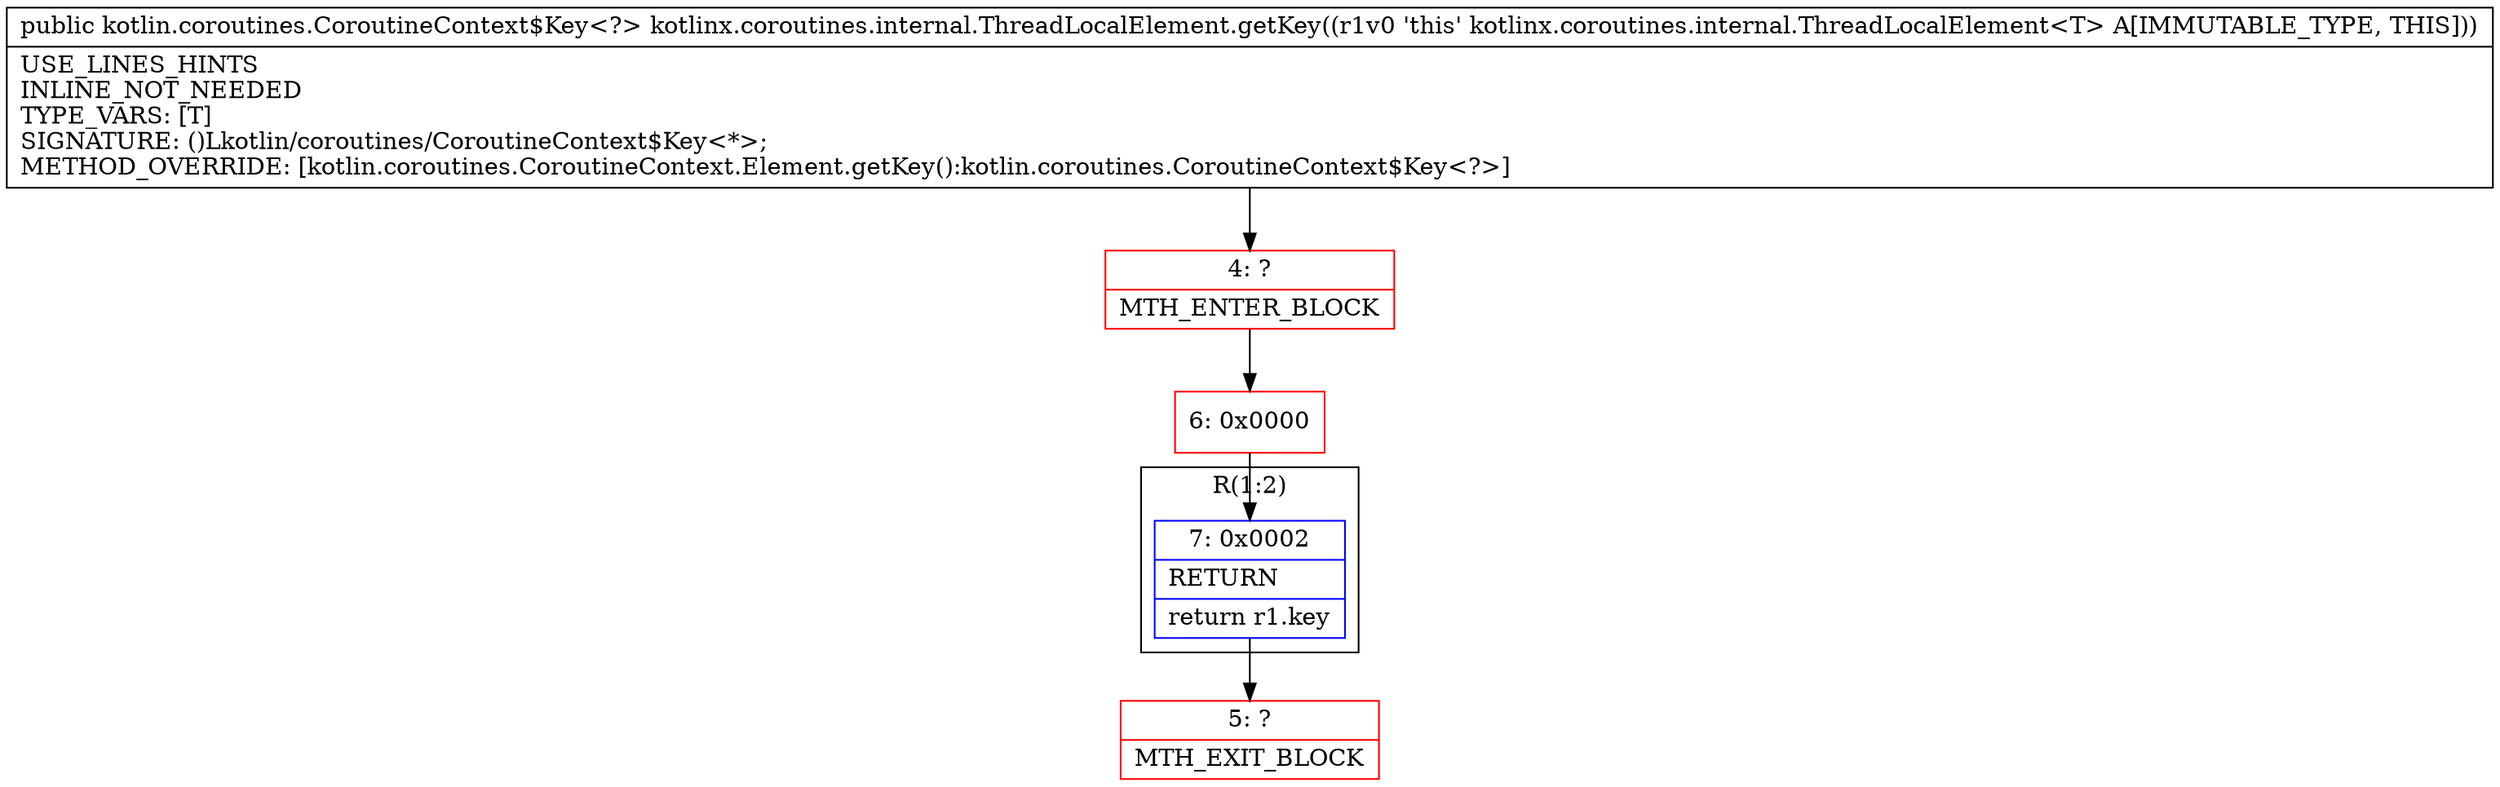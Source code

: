 digraph "CFG forkotlinx.coroutines.internal.ThreadLocalElement.getKey()Lkotlin\/coroutines\/CoroutineContext$Key;" {
subgraph cluster_Region_989326537 {
label = "R(1:2)";
node [shape=record,color=blue];
Node_7 [shape=record,label="{7\:\ 0x0002|RETURN\l|return r1.key\l}"];
}
Node_4 [shape=record,color=red,label="{4\:\ ?|MTH_ENTER_BLOCK\l}"];
Node_6 [shape=record,color=red,label="{6\:\ 0x0000}"];
Node_5 [shape=record,color=red,label="{5\:\ ?|MTH_EXIT_BLOCK\l}"];
MethodNode[shape=record,label="{public kotlin.coroutines.CoroutineContext$Key\<?\> kotlinx.coroutines.internal.ThreadLocalElement.getKey((r1v0 'this' kotlinx.coroutines.internal.ThreadLocalElement\<T\> A[IMMUTABLE_TYPE, THIS]))  | USE_LINES_HINTS\lINLINE_NOT_NEEDED\lTYPE_VARS: [T]\lSIGNATURE: ()Lkotlin\/coroutines\/CoroutineContext$Key\<*\>;\lMETHOD_OVERRIDE: [kotlin.coroutines.CoroutineContext.Element.getKey():kotlin.coroutines.CoroutineContext$Key\<?\>]\l}"];
MethodNode -> Node_4;Node_7 -> Node_5;
Node_4 -> Node_6;
Node_6 -> Node_7;
}

